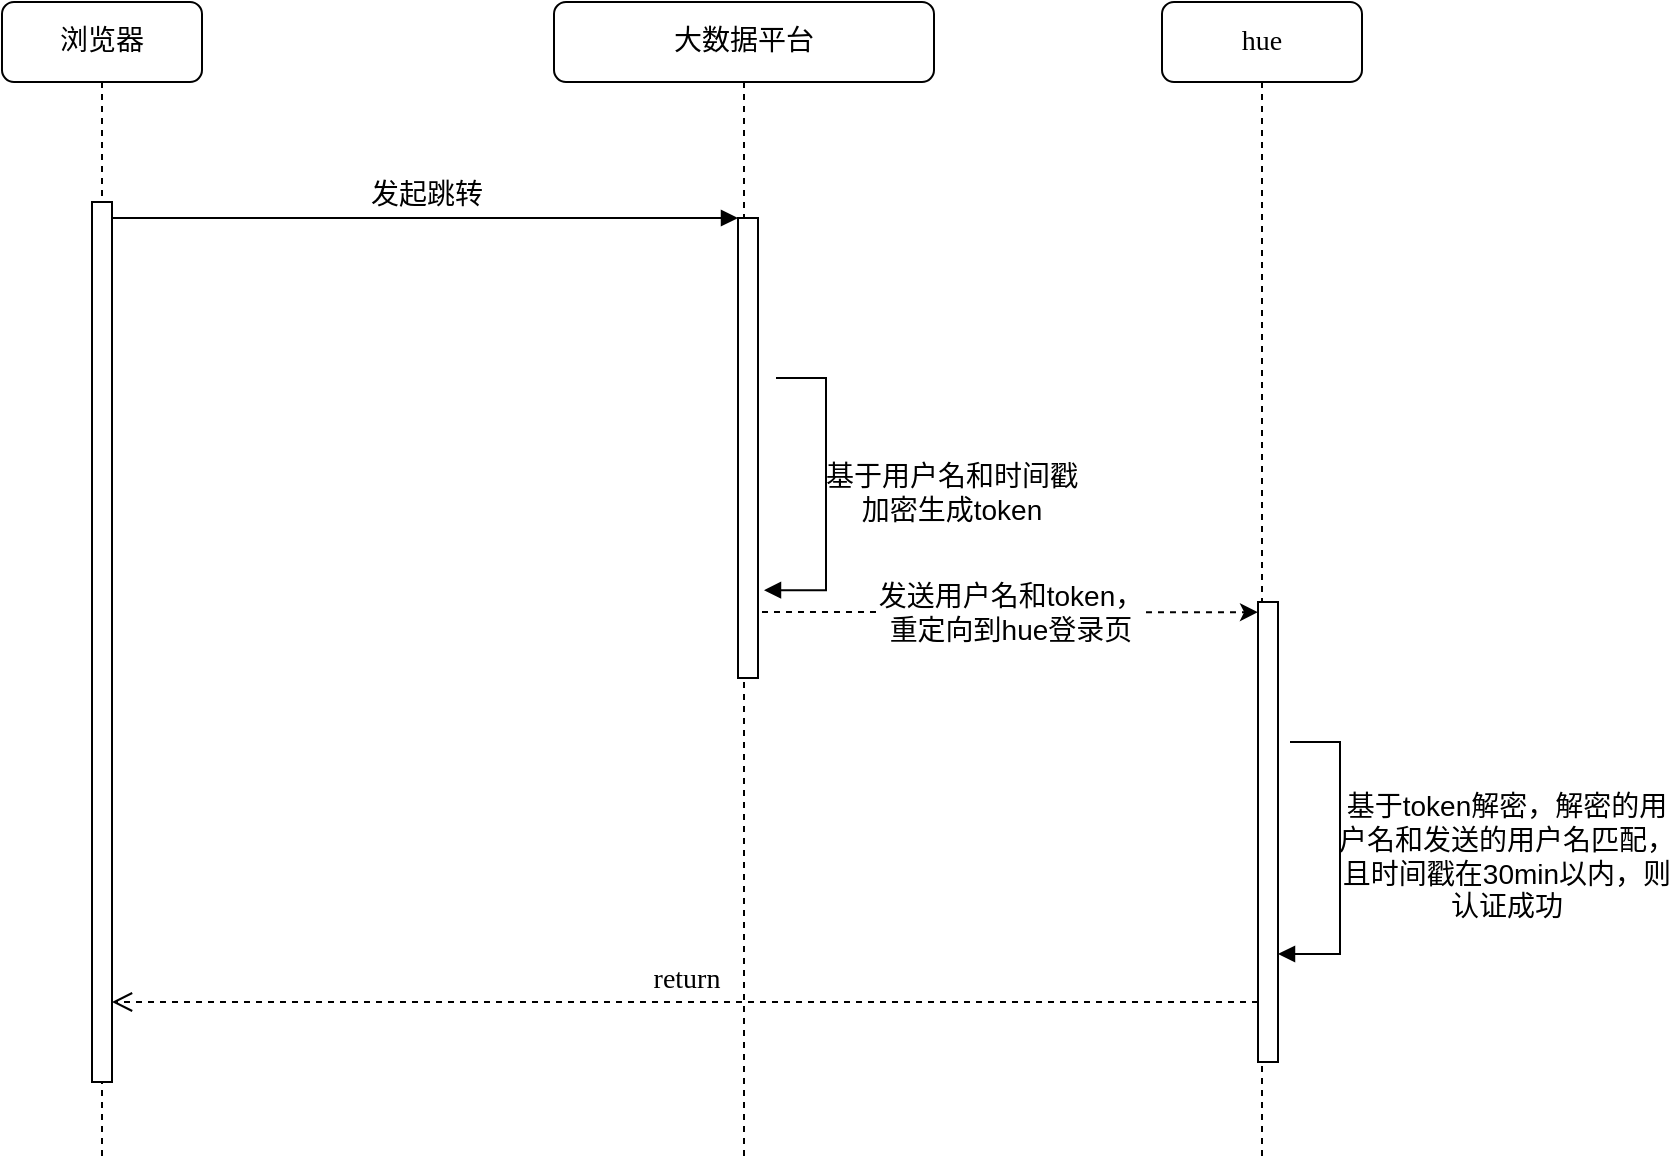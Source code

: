 <mxfile version="10.6.7" type="github"><diagram name="Page-1" id="13e1069c-82ec-6db2-03f1-153e76fe0fe0"><mxGraphModel dx="1394" dy="841" grid="0" gridSize="10" guides="1" tooltips="1" connect="1" arrows="1" fold="1" page="1" pageScale="1" pageWidth="1100" pageHeight="850" background="#ffffff" math="0" shadow="0"><root><mxCell id="0"/><mxCell id="1" parent="0"/><mxCell id="7baba1c4bc27f4b0-2" value="大数据平台" style="shape=umlLifeline;perimeter=lifelinePerimeter;whiteSpace=wrap;html=1;container=1;collapsible=0;recursiveResize=0;outlineConnect=0;rounded=1;shadow=0;comic=0;labelBackgroundColor=none;strokeColor=#000000;strokeWidth=1;fillColor=#FFFFFF;fontFamily=Verdana;fontSize=14;fontColor=#000000;align=center;" parent="1" vertex="1"><mxGeometry x="376" y="80" width="190" height="580" as="geometry"/></mxCell><mxCell id="7baba1c4bc27f4b0-10" value="" style="html=1;points=[];perimeter=orthogonalPerimeter;rounded=0;shadow=0;comic=0;labelBackgroundColor=none;strokeColor=#000000;strokeWidth=1;fillColor=#FFFFFF;fontFamily=Verdana;fontSize=14;fontColor=#000000;align=center;" parent="7baba1c4bc27f4b0-2" vertex="1"><mxGeometry x="92" y="108" width="10" height="230" as="geometry"/></mxCell><mxCell id="XB3R9LXuTzEWR5yCoj2l-6" value="&lt;span style=&quot;font-size: 14px;&quot;&gt;基于用户名和时间戳加密生成token&lt;/span&gt;" style="text;html=1;strokeColor=none;fillColor=none;align=center;verticalAlign=middle;whiteSpace=wrap;rounded=0;fontSize=14;" parent="7baba1c4bc27f4b0-2" vertex="1"><mxGeometry x="134" y="235" width="130" height="20" as="geometry"/></mxCell><mxCell id="7baba1c4bc27f4b0-3" value="hue" style="shape=umlLifeline;perimeter=lifelinePerimeter;whiteSpace=wrap;html=1;container=1;collapsible=0;recursiveResize=0;outlineConnect=0;rounded=1;shadow=0;comic=0;labelBackgroundColor=none;strokeColor=#000000;strokeWidth=1;fillColor=#FFFFFF;fontFamily=Verdana;fontSize=14;fontColor=#000000;align=center;" parent="1" vertex="1"><mxGeometry x="680" y="80" width="100" height="580" as="geometry"/></mxCell><mxCell id="7baba1c4bc27f4b0-8" value="浏览器" style="shape=umlLifeline;perimeter=lifelinePerimeter;whiteSpace=wrap;html=1;container=1;collapsible=0;recursiveResize=0;outlineConnect=0;rounded=1;shadow=0;comic=0;labelBackgroundColor=none;strokeColor=#000000;strokeWidth=1;fillColor=#FFFFFF;fontFamily=Verdana;fontSize=14;fontColor=#000000;align=center;" parent="1" vertex="1"><mxGeometry x="100" y="80" width="100" height="580" as="geometry"/></mxCell><mxCell id="7baba1c4bc27f4b0-9" value="" style="html=1;points=[];perimeter=orthogonalPerimeter;rounded=0;shadow=0;comic=0;labelBackgroundColor=none;strokeColor=#000000;strokeWidth=1;fillColor=#FFFFFF;fontFamily=Verdana;fontSize=14;fontColor=#000000;align=center;" parent="7baba1c4bc27f4b0-8" vertex="1"><mxGeometry x="45" y="100" width="10" height="440" as="geometry"/></mxCell><mxCell id="7baba1c4bc27f4b0-30" value="return" style="html=1;verticalAlign=bottom;endArrow=open;dashed=1;endSize=8;labelBackgroundColor=none;fontFamily=Verdana;fontSize=14;edgeStyle=elbowEdgeStyle;elbow=vertical;" parent="1" source="7baba1c4bc27f4b0-13" target="7baba1c4bc27f4b0-9" edge="1"><mxGeometry relative="1" as="geometry"><mxPoint x="800" y="626" as="targetPoint"/><Array as="points"><mxPoint x="550" y="580"/></Array><mxPoint x="870" y="600" as="sourcePoint"/></mxGeometry></mxCell><mxCell id="7baba1c4bc27f4b0-11" value="发起跳转" style="html=1;verticalAlign=bottom;endArrow=block;entryX=0;entryY=0;labelBackgroundColor=none;fontFamily=Verdana;fontSize=14;edgeStyle=elbowEdgeStyle;elbow=vertical;" parent="1" source="7baba1c4bc27f4b0-9" target="7baba1c4bc27f4b0-10" edge="1"><mxGeometry relative="1" as="geometry"><mxPoint x="220" y="190" as="sourcePoint"/></mxGeometry></mxCell><mxCell id="XB3R9LXuTzEWR5yCoj2l-5" value="" style="edgeStyle=orthogonalEdgeStyle;html=1;align=left;spacingLeft=2;endArrow=block;rounded=0;entryX=1.3;entryY=0.809;entryDx=0;entryDy=0;entryPerimeter=0;fontSize=14;" parent="1" target="7baba1c4bc27f4b0-10" edge="1"><mxGeometry relative="1" as="geometry"><mxPoint x="487" y="268" as="sourcePoint"/><Array as="points"><mxPoint x="512" y="268"/><mxPoint x="512" y="374"/></Array><mxPoint x="492" y="288" as="targetPoint"/></mxGeometry></mxCell><mxCell id="XB3R9LXuTzEWR5yCoj2l-7" value="&lt;span style=&quot;font-size: 14px;&quot;&gt;发送用户名和token&lt;/span&gt;，&lt;br style=&quot;font-size: 14px;&quot;&gt;重定向到hue登录页" style="endArrow=classic;html=1;entryX=0.48;entryY=0.526;entryDx=0;entryDy=0;entryPerimeter=0;dashed=1;fontSize=14;" parent="1" target="7baba1c4bc27f4b0-3" edge="1"><mxGeometry width="50" height="50" relative="1" as="geometry"><mxPoint x="480" y="385" as="sourcePoint"/><mxPoint x="150" y="680" as="targetPoint"/></mxGeometry></mxCell><mxCell id="7baba1c4bc27f4b0-13" value="" style="html=1;points=[];perimeter=orthogonalPerimeter;rounded=0;shadow=0;comic=0;labelBackgroundColor=none;strokeColor=#000000;strokeWidth=1;fillColor=#FFFFFF;fontFamily=Verdana;fontSize=14;fontColor=#000000;align=center;" parent="1" vertex="1"><mxGeometry x="728" y="380" width="10" height="230" as="geometry"/></mxCell><mxCell id="XB3R9LXuTzEWR5yCoj2l-9" value="&lt;span style=&quot;font-size: 14px;&quot;&gt;基于token解密，解密的用户名和发送的用户名匹配，且时间戳在30min以内，则认证成功&lt;/span&gt;" style="text;html=1;strokeColor=none;fillColor=none;align=center;verticalAlign=middle;whiteSpace=wrap;rounded=0;fontSize=14;" parent="1" vertex="1"><mxGeometry x="767" y="497" width="171" height="20" as="geometry"/></mxCell><mxCell id="XB3R9LXuTzEWR5yCoj2l-10" value="" style="edgeStyle=orthogonalEdgeStyle;html=1;align=left;spacingLeft=2;endArrow=block;rounded=0;entryX=1.3;entryY=0.809;entryDx=0;entryDy=0;entryPerimeter=0;fontSize=14;" parent="1" edge="1"><mxGeometry relative="1" as="geometry"><mxPoint x="744" y="450" as="sourcePoint"/><Array as="points"><mxPoint x="769" y="450"/><mxPoint x="769" y="556"/></Array><mxPoint x="738" y="556" as="targetPoint"/></mxGeometry></mxCell></root></mxGraphModel></diagram></mxfile>